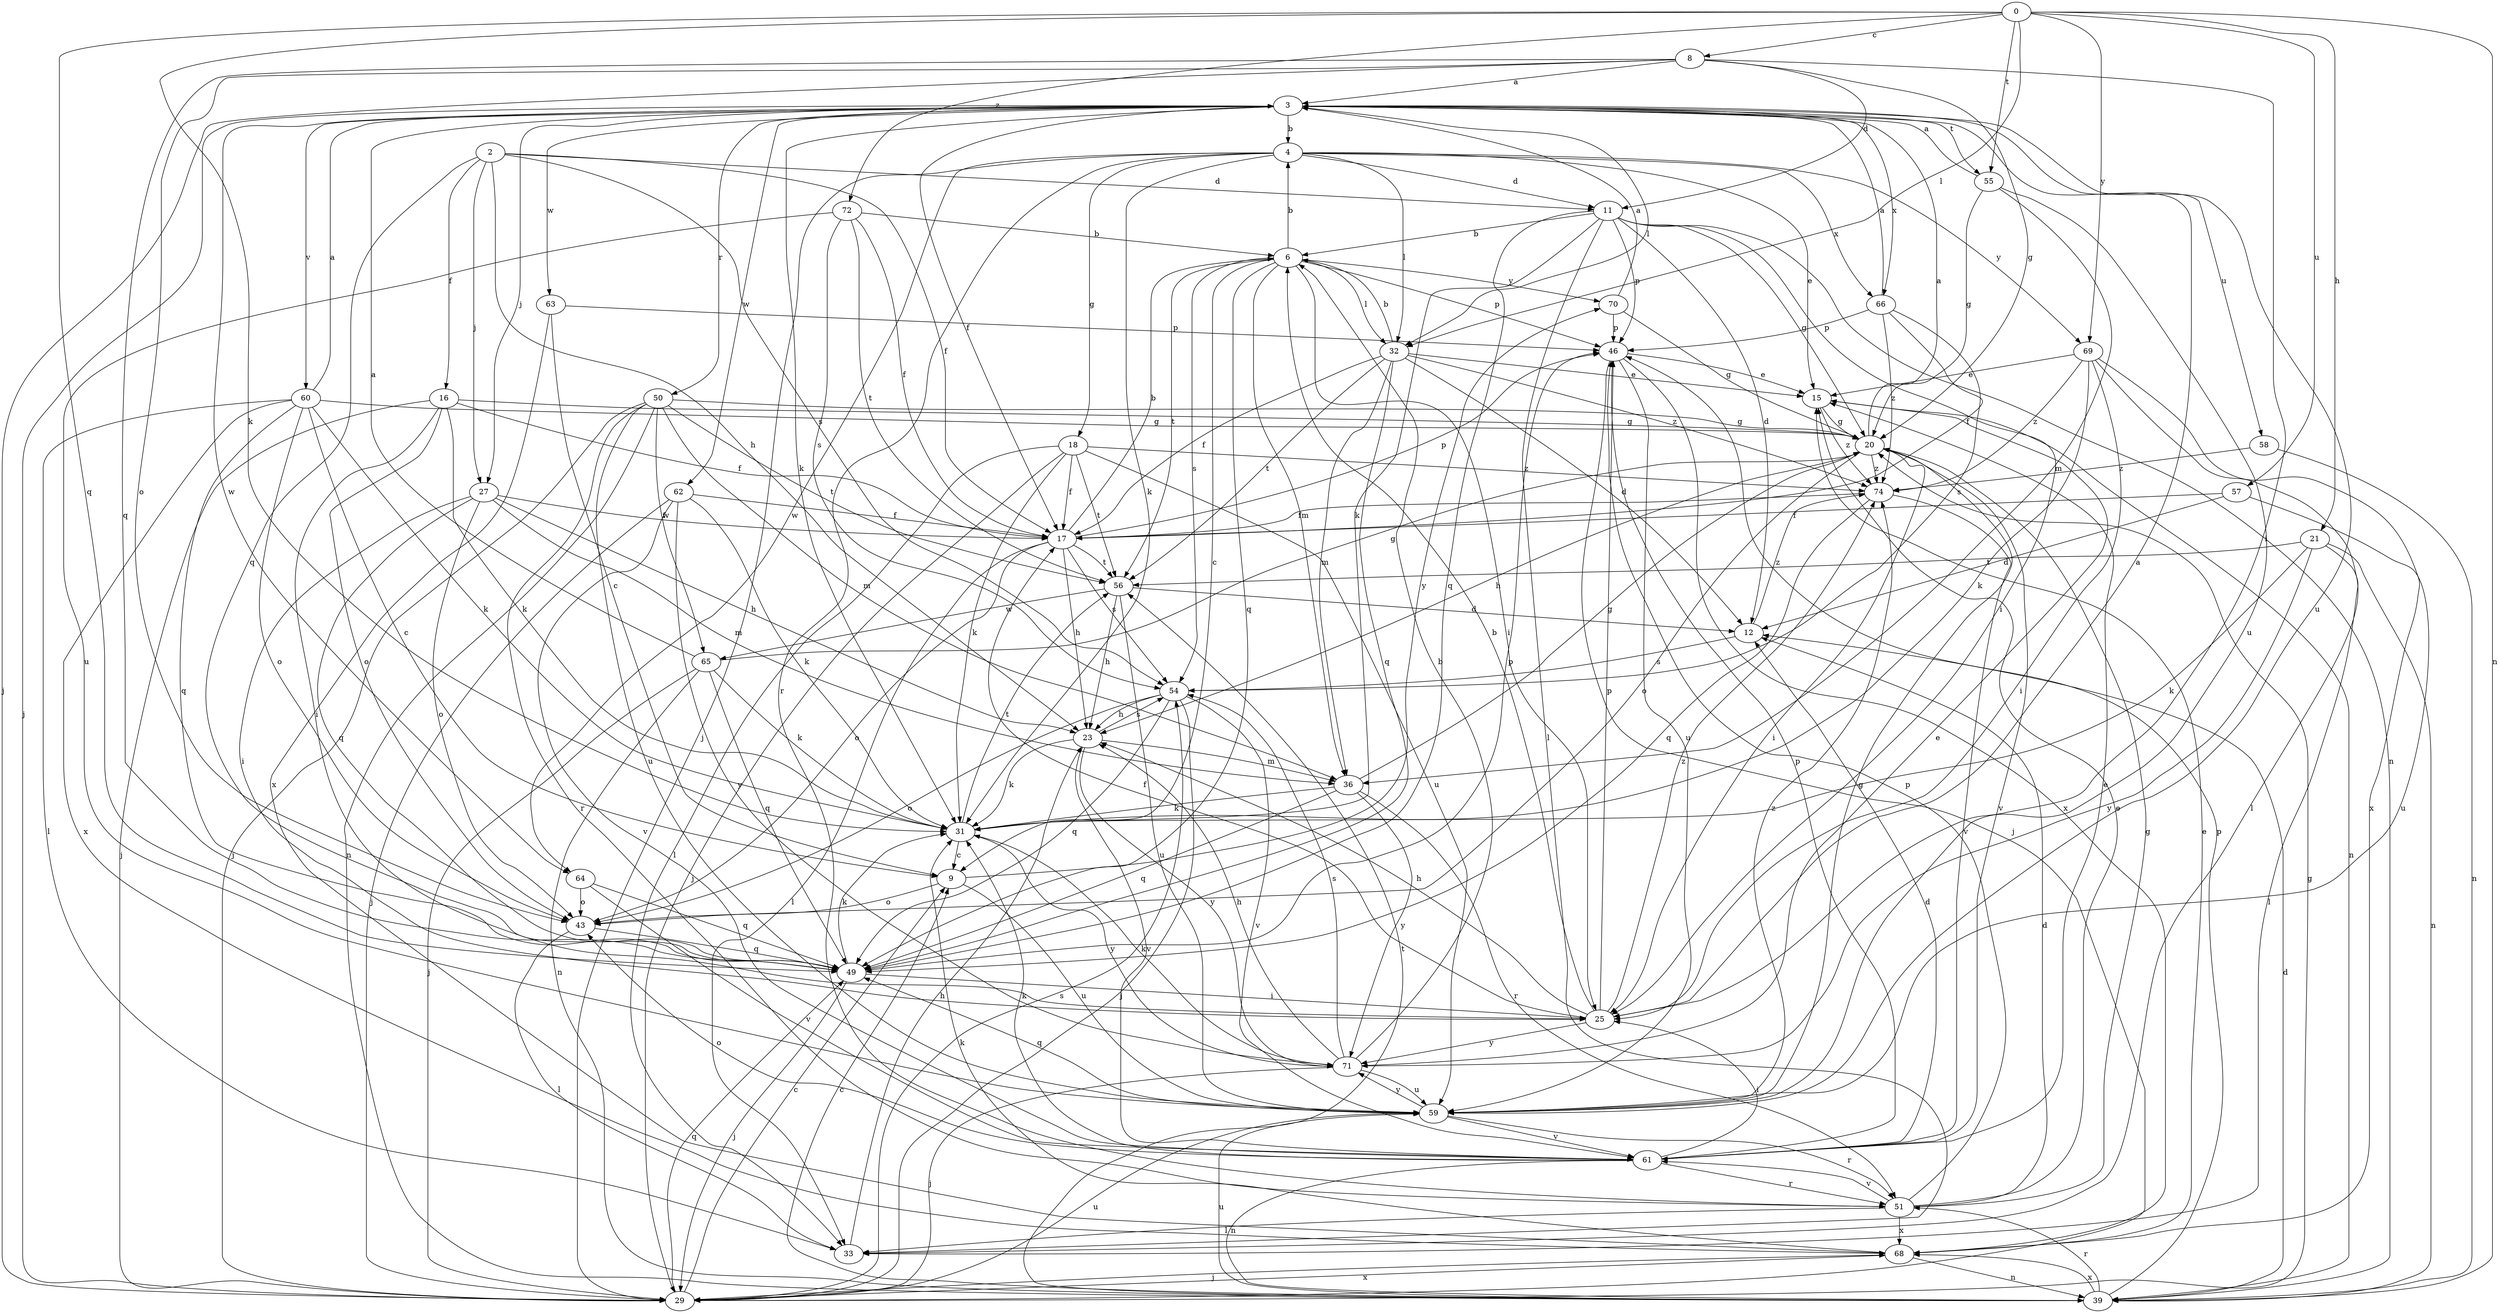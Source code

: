strict digraph  {
0;
2;
3;
4;
6;
8;
9;
11;
12;
15;
16;
17;
18;
20;
21;
23;
25;
27;
29;
31;
32;
33;
36;
39;
43;
46;
49;
50;
51;
54;
55;
56;
57;
58;
59;
60;
61;
62;
63;
64;
65;
66;
68;
69;
70;
71;
72;
74;
0 -> 8  [label=c];
0 -> 21  [label=h];
0 -> 31  [label=k];
0 -> 32  [label=l];
0 -> 39  [label=n];
0 -> 49  [label=q];
0 -> 55  [label=t];
0 -> 57  [label=u];
0 -> 69  [label=y];
0 -> 72  [label=z];
2 -> 11  [label=d];
2 -> 16  [label=f];
2 -> 17  [label=f];
2 -> 23  [label=h];
2 -> 27  [label=j];
2 -> 49  [label=q];
2 -> 54  [label=s];
3 -> 4  [label=b];
3 -> 17  [label=f];
3 -> 27  [label=j];
3 -> 29  [label=j];
3 -> 31  [label=k];
3 -> 32  [label=l];
3 -> 50  [label=r];
3 -> 55  [label=t];
3 -> 58  [label=u];
3 -> 59  [label=u];
3 -> 60  [label=v];
3 -> 62  [label=w];
3 -> 63  [label=w];
3 -> 64  [label=w];
3 -> 66  [label=x];
4 -> 11  [label=d];
4 -> 15  [label=e];
4 -> 18  [label=g];
4 -> 29  [label=j];
4 -> 31  [label=k];
4 -> 32  [label=l];
4 -> 51  [label=r];
4 -> 64  [label=w];
4 -> 66  [label=x];
4 -> 69  [label=y];
6 -> 4  [label=b];
6 -> 9  [label=c];
6 -> 25  [label=i];
6 -> 32  [label=l];
6 -> 36  [label=m];
6 -> 46  [label=p];
6 -> 49  [label=q];
6 -> 54  [label=s];
6 -> 56  [label=t];
6 -> 70  [label=y];
8 -> 3  [label=a];
8 -> 11  [label=d];
8 -> 20  [label=g];
8 -> 25  [label=i];
8 -> 29  [label=j];
8 -> 43  [label=o];
8 -> 49  [label=q];
9 -> 43  [label=o];
9 -> 59  [label=u];
9 -> 70  [label=y];
11 -> 6  [label=b];
11 -> 12  [label=d];
11 -> 20  [label=g];
11 -> 25  [label=i];
11 -> 31  [label=k];
11 -> 33  [label=l];
11 -> 39  [label=n];
11 -> 46  [label=p];
11 -> 49  [label=q];
12 -> 54  [label=s];
12 -> 74  [label=z];
15 -> 20  [label=g];
15 -> 39  [label=n];
15 -> 74  [label=z];
16 -> 17  [label=f];
16 -> 20  [label=g];
16 -> 25  [label=i];
16 -> 29  [label=j];
16 -> 31  [label=k];
16 -> 43  [label=o];
17 -> 6  [label=b];
17 -> 23  [label=h];
17 -> 33  [label=l];
17 -> 43  [label=o];
17 -> 46  [label=p];
17 -> 54  [label=s];
17 -> 56  [label=t];
18 -> 17  [label=f];
18 -> 29  [label=j];
18 -> 31  [label=k];
18 -> 33  [label=l];
18 -> 56  [label=t];
18 -> 59  [label=u];
18 -> 74  [label=z];
20 -> 3  [label=a];
20 -> 23  [label=h];
20 -> 25  [label=i];
20 -> 43  [label=o];
20 -> 61  [label=v];
20 -> 74  [label=z];
21 -> 31  [label=k];
21 -> 33  [label=l];
21 -> 39  [label=n];
21 -> 56  [label=t];
21 -> 71  [label=y];
23 -> 31  [label=k];
23 -> 36  [label=m];
23 -> 54  [label=s];
23 -> 61  [label=v];
23 -> 71  [label=y];
25 -> 3  [label=a];
25 -> 6  [label=b];
25 -> 17  [label=f];
25 -> 23  [label=h];
25 -> 46  [label=p];
25 -> 71  [label=y];
25 -> 74  [label=z];
27 -> 17  [label=f];
27 -> 23  [label=h];
27 -> 25  [label=i];
27 -> 36  [label=m];
27 -> 43  [label=o];
27 -> 49  [label=q];
29 -> 9  [label=c];
29 -> 20  [label=g];
29 -> 49  [label=q];
29 -> 54  [label=s];
29 -> 59  [label=u];
29 -> 68  [label=x];
31 -> 9  [label=c];
31 -> 56  [label=t];
31 -> 71  [label=y];
32 -> 6  [label=b];
32 -> 12  [label=d];
32 -> 15  [label=e];
32 -> 17  [label=f];
32 -> 36  [label=m];
32 -> 49  [label=q];
32 -> 56  [label=t];
32 -> 74  [label=z];
33 -> 23  [label=h];
36 -> 20  [label=g];
36 -> 31  [label=k];
36 -> 49  [label=q];
36 -> 51  [label=r];
36 -> 71  [label=y];
39 -> 9  [label=c];
39 -> 12  [label=d];
39 -> 46  [label=p];
39 -> 51  [label=r];
39 -> 56  [label=t];
39 -> 59  [label=u];
39 -> 68  [label=x];
43 -> 33  [label=l];
43 -> 49  [label=q];
46 -> 15  [label=e];
46 -> 29  [label=j];
46 -> 59  [label=u];
46 -> 68  [label=x];
49 -> 25  [label=i];
49 -> 29  [label=j];
49 -> 31  [label=k];
49 -> 46  [label=p];
50 -> 20  [label=g];
50 -> 29  [label=j];
50 -> 36  [label=m];
50 -> 39  [label=n];
50 -> 51  [label=r];
50 -> 56  [label=t];
50 -> 59  [label=u];
50 -> 65  [label=w];
51 -> 12  [label=d];
51 -> 15  [label=e];
51 -> 20  [label=g];
51 -> 33  [label=l];
51 -> 46  [label=p];
51 -> 61  [label=v];
51 -> 68  [label=x];
54 -> 23  [label=h];
54 -> 29  [label=j];
54 -> 43  [label=o];
54 -> 49  [label=q];
54 -> 61  [label=v];
55 -> 3  [label=a];
55 -> 20  [label=g];
55 -> 36  [label=m];
55 -> 59  [label=u];
56 -> 12  [label=d];
56 -> 23  [label=h];
56 -> 59  [label=u];
56 -> 65  [label=w];
57 -> 12  [label=d];
57 -> 17  [label=f];
57 -> 59  [label=u];
58 -> 39  [label=n];
58 -> 74  [label=z];
59 -> 20  [label=g];
59 -> 49  [label=q];
59 -> 51  [label=r];
59 -> 61  [label=v];
59 -> 71  [label=y];
59 -> 74  [label=z];
60 -> 3  [label=a];
60 -> 9  [label=c];
60 -> 20  [label=g];
60 -> 31  [label=k];
60 -> 33  [label=l];
60 -> 43  [label=o];
60 -> 49  [label=q];
60 -> 68  [label=x];
61 -> 12  [label=d];
61 -> 15  [label=e];
61 -> 25  [label=i];
61 -> 31  [label=k];
61 -> 39  [label=n];
61 -> 43  [label=o];
61 -> 46  [label=p];
61 -> 51  [label=r];
62 -> 17  [label=f];
62 -> 29  [label=j];
62 -> 31  [label=k];
62 -> 61  [label=v];
62 -> 71  [label=y];
63 -> 9  [label=c];
63 -> 46  [label=p];
63 -> 68  [label=x];
64 -> 43  [label=o];
64 -> 49  [label=q];
64 -> 61  [label=v];
65 -> 3  [label=a];
65 -> 20  [label=g];
65 -> 29  [label=j];
65 -> 31  [label=k];
65 -> 39  [label=n];
65 -> 49  [label=q];
66 -> 3  [label=a];
66 -> 17  [label=f];
66 -> 46  [label=p];
66 -> 54  [label=s];
66 -> 74  [label=z];
68 -> 15  [label=e];
68 -> 29  [label=j];
68 -> 31  [label=k];
68 -> 39  [label=n];
69 -> 15  [label=e];
69 -> 25  [label=i];
69 -> 31  [label=k];
69 -> 33  [label=l];
69 -> 68  [label=x];
69 -> 74  [label=z];
70 -> 3  [label=a];
70 -> 20  [label=g];
70 -> 46  [label=p];
71 -> 6  [label=b];
71 -> 15  [label=e];
71 -> 23  [label=h];
71 -> 29  [label=j];
71 -> 31  [label=k];
71 -> 54  [label=s];
71 -> 59  [label=u];
72 -> 6  [label=b];
72 -> 17  [label=f];
72 -> 54  [label=s];
72 -> 56  [label=t];
72 -> 59  [label=u];
74 -> 17  [label=f];
74 -> 49  [label=q];
74 -> 61  [label=v];
}
